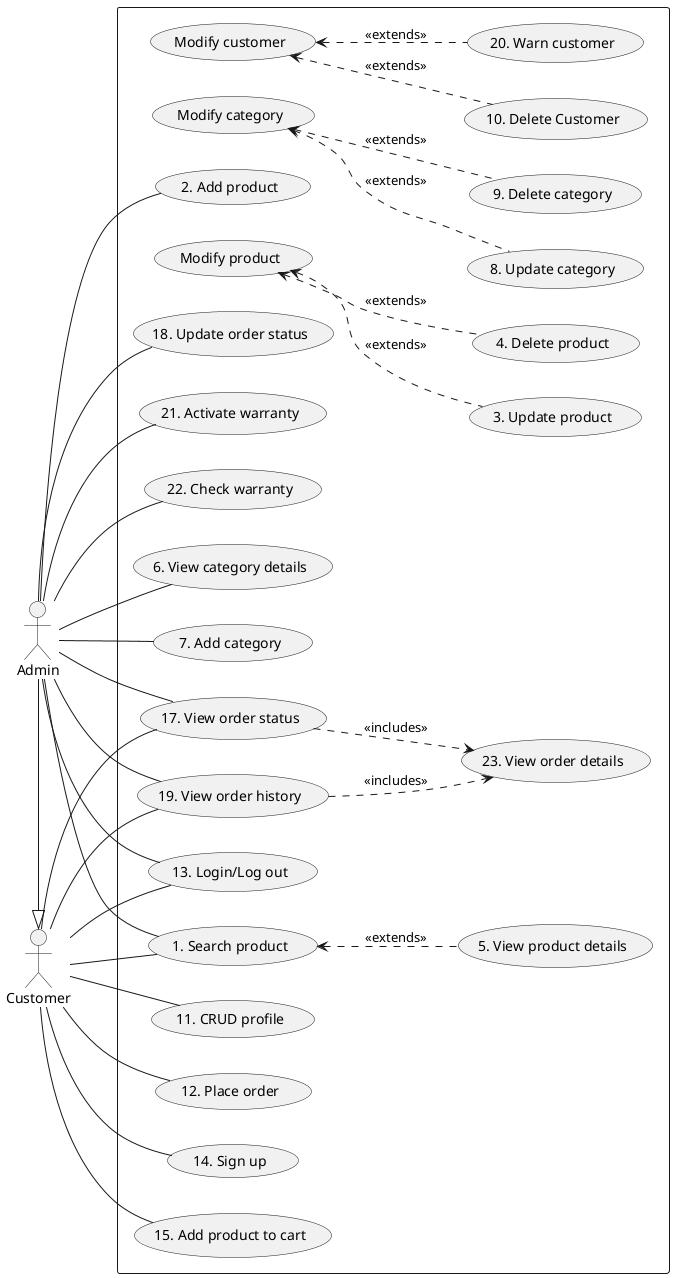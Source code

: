 @startuml
left to right direction
actor "Admin" as ad
actor "Customer" as ctm
rectangle {
usecase "1. Search product" as UC1
usecase "2. Add product" as UC2
usecase "3. Update product" as UC3
usecase "4. Delete product" as UC4
usecase "5. View product details" as UC5
usecase "6. View category details" as UC6
usecase "7. Add category" as UC7
usecase "8. Update category" as UC8
usecase "9. Delete category" as UC9
usecase "10. Delete Customer" as UC10
usecase "11. CRUD profile" as UC11
usecase "12. Place order" as UC12
usecase "13. Login/Log out" as UC13
usecase "14. Sign up" as UC14
usecase "15. Add product to cart" as UC15
usecase "17. View order status" as UC17
usecase "18. Update order status" as UC18
usecase "19. View order history" as UC19
usecase "20. Warn customer" as UC20
usecase "Modify customer" as UCMCU
usecase "Modify product" as UCMP
usecase "Modify category" as UCMCA
usecase "21. Activate warranty" as UC21
usecase "22. Check warranty" as UC22
usecase "23. View order details" as UC23
} 

ad -right-|> ctm
ad -- UC1
ad -- UC2
ad -- UC13
ad -- UC6
ad -- UC7
ad -- UC17
ad -- UC19
ad -- UC18
ad -- UC21
ad -- UC22

UC3 .up.> UCMP : <<extends>>
UC4 .up.> UCMP : <<extends>>
UC5 .up.> UC1 : <<extends>>
UC8 .up.> UCMCA : <<extends>>
UC9 .up.> UCMCA : <<extends>>
UC10 .up.> UCMCU : <<extends>>
UC20 .up.> UCMCU : <<extends>>
UC17 .down.> UC23 : <<includes>>
UC19 .down.> UC23 : <<includes>>

ctm -- UC1
ctm -- UC11
ctm -- UC12
ctm -- UC13
ctm -- UC14
ctm -- UC15
ctm -- UC17
ctm -- UC19
@enduml